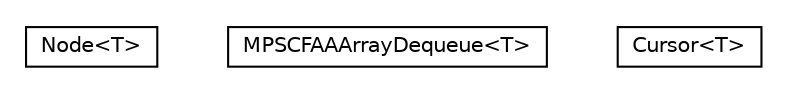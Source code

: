 #!/usr/local/bin/dot
#
# Class diagram 
# Generated by UMLGraph version R5_6-24-gf6e263 (http://www.umlgraph.org/)
#

digraph G {
	edge [fontname="Helvetica",fontsize=10,labelfontname="Helvetica",labelfontsize=10];
	node [fontname="Helvetica",fontsize=10,shape=plaintext];
	nodesep=0.25;
	ranksep=0.5;
	// com.orientechnologies.orient.core.storage.impl.local.paginated.wal.cas.deque.Node<T>
	c296348 [label=<<table title="com.orientechnologies.orient.core.storage.impl.local.paginated.wal.cas.deque.Node" border="0" cellborder="1" cellspacing="0" cellpadding="2" port="p" href="./Node.html">
		<tr><td><table border="0" cellspacing="0" cellpadding="1">
<tr><td align="center" balign="center"> Node&lt;T&gt; </td></tr>
		</table></td></tr>
		</table>>, URL="./Node.html", fontname="Helvetica", fontcolor="black", fontsize=10.0];
	// com.orientechnologies.orient.core.storage.impl.local.paginated.wal.cas.deque.MPSCFAAArrayDequeue<T>
	c296349 [label=<<table title="com.orientechnologies.orient.core.storage.impl.local.paginated.wal.cas.deque.MPSCFAAArrayDequeue" border="0" cellborder="1" cellspacing="0" cellpadding="2" port="p" href="./MPSCFAAArrayDequeue.html">
		<tr><td><table border="0" cellspacing="0" cellpadding="1">
<tr><td align="center" balign="center"> MPSCFAAArrayDequeue&lt;T&gt; </td></tr>
		</table></td></tr>
		</table>>, URL="./MPSCFAAArrayDequeue.html", fontname="Helvetica", fontcolor="black", fontsize=10.0];
	// com.orientechnologies.orient.core.storage.impl.local.paginated.wal.cas.deque.Cursor<T>
	c296350 [label=<<table title="com.orientechnologies.orient.core.storage.impl.local.paginated.wal.cas.deque.Cursor" border="0" cellborder="1" cellspacing="0" cellpadding="2" port="p" href="./Cursor.html">
		<tr><td><table border="0" cellspacing="0" cellpadding="1">
<tr><td align="center" balign="center"> Cursor&lt;T&gt; </td></tr>
		</table></td></tr>
		</table>>, URL="./Cursor.html", fontname="Helvetica", fontcolor="black", fontsize=10.0];
}

